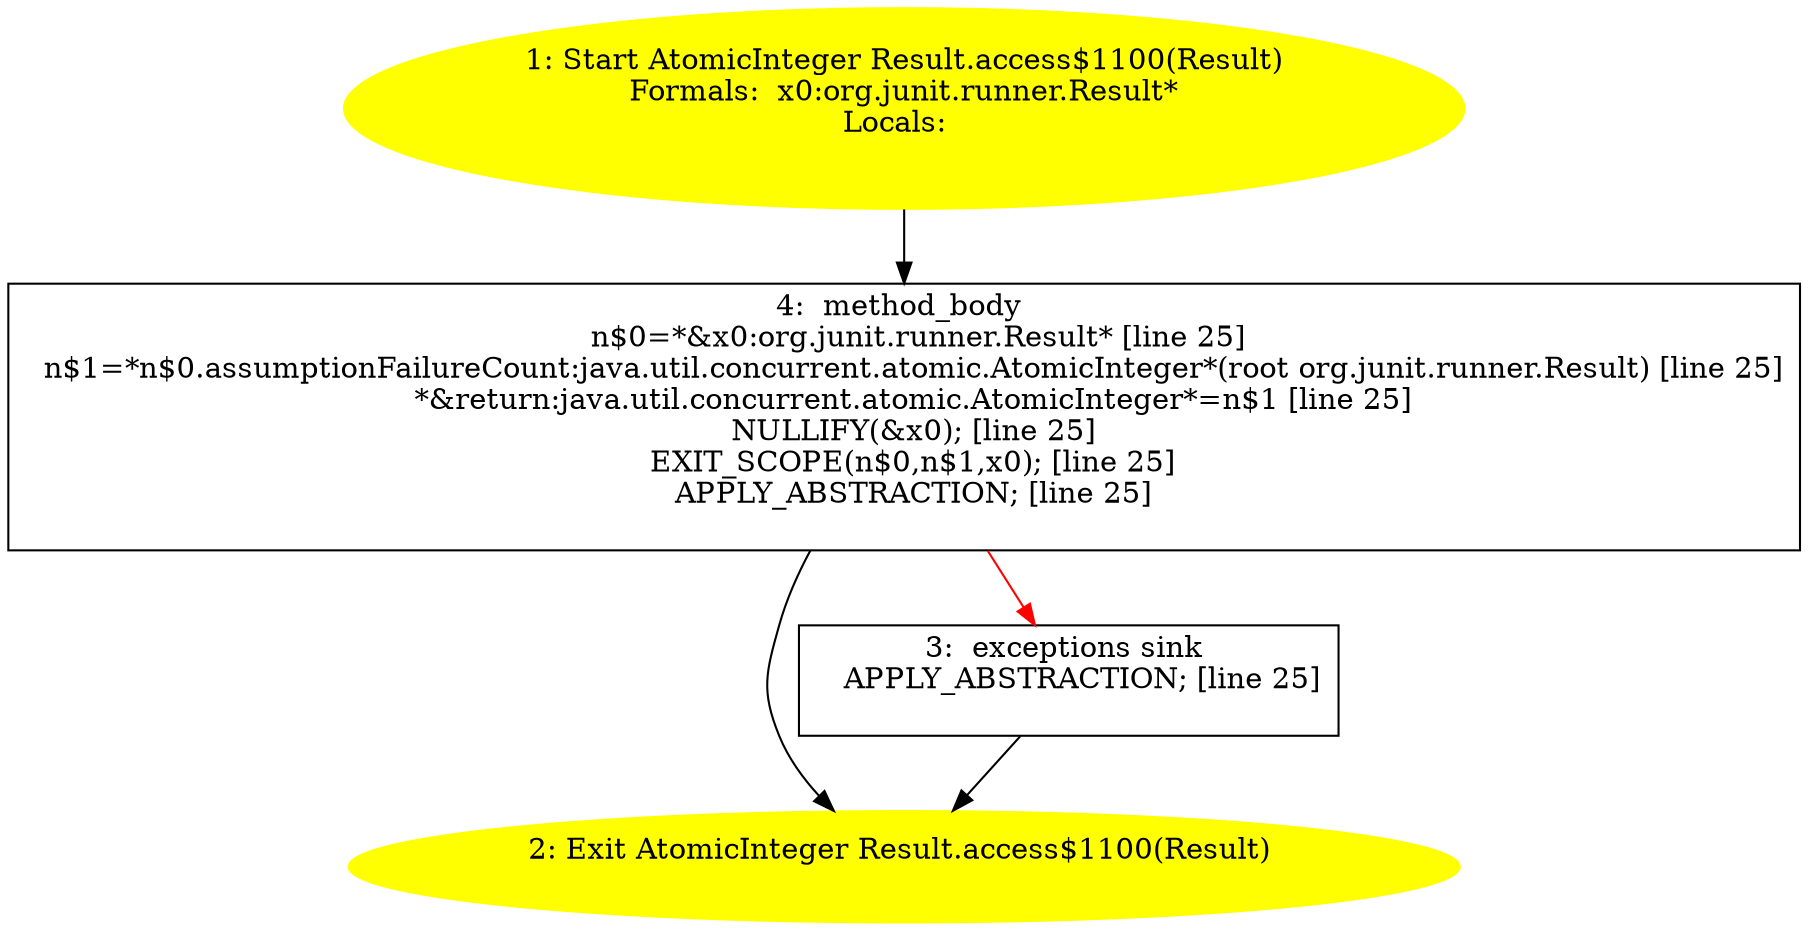 /* @generated */
digraph cfg {
"org.junit.runner.Result.access$1100(org.junit.runner.Result):java.util.concurrent.atomic.AtomicInteg.0bee25f2a633cca0092d93601c5489d1_1" [label="1: Start AtomicInteger Result.access$1100(Result)\nFormals:  x0:org.junit.runner.Result*\nLocals:  \n  " color=yellow style=filled]
	

	 "org.junit.runner.Result.access$1100(org.junit.runner.Result):java.util.concurrent.atomic.AtomicInteg.0bee25f2a633cca0092d93601c5489d1_1" -> "org.junit.runner.Result.access$1100(org.junit.runner.Result):java.util.concurrent.atomic.AtomicInteg.0bee25f2a633cca0092d93601c5489d1_4" ;
"org.junit.runner.Result.access$1100(org.junit.runner.Result):java.util.concurrent.atomic.AtomicInteg.0bee25f2a633cca0092d93601c5489d1_2" [label="2: Exit AtomicInteger Result.access$1100(Result) \n  " color=yellow style=filled]
	

"org.junit.runner.Result.access$1100(org.junit.runner.Result):java.util.concurrent.atomic.AtomicInteg.0bee25f2a633cca0092d93601c5489d1_3" [label="3:  exceptions sink \n   APPLY_ABSTRACTION; [line 25]\n " shape="box"]
	

	 "org.junit.runner.Result.access$1100(org.junit.runner.Result):java.util.concurrent.atomic.AtomicInteg.0bee25f2a633cca0092d93601c5489d1_3" -> "org.junit.runner.Result.access$1100(org.junit.runner.Result):java.util.concurrent.atomic.AtomicInteg.0bee25f2a633cca0092d93601c5489d1_2" ;
"org.junit.runner.Result.access$1100(org.junit.runner.Result):java.util.concurrent.atomic.AtomicInteg.0bee25f2a633cca0092d93601c5489d1_4" [label="4:  method_body \n   n$0=*&x0:org.junit.runner.Result* [line 25]\n  n$1=*n$0.assumptionFailureCount:java.util.concurrent.atomic.AtomicInteger*(root org.junit.runner.Result) [line 25]\n  *&return:java.util.concurrent.atomic.AtomicInteger*=n$1 [line 25]\n  NULLIFY(&x0); [line 25]\n  EXIT_SCOPE(n$0,n$1,x0); [line 25]\n  APPLY_ABSTRACTION; [line 25]\n " shape="box"]
	

	 "org.junit.runner.Result.access$1100(org.junit.runner.Result):java.util.concurrent.atomic.AtomicInteg.0bee25f2a633cca0092d93601c5489d1_4" -> "org.junit.runner.Result.access$1100(org.junit.runner.Result):java.util.concurrent.atomic.AtomicInteg.0bee25f2a633cca0092d93601c5489d1_2" ;
	 "org.junit.runner.Result.access$1100(org.junit.runner.Result):java.util.concurrent.atomic.AtomicInteg.0bee25f2a633cca0092d93601c5489d1_4" -> "org.junit.runner.Result.access$1100(org.junit.runner.Result):java.util.concurrent.atomic.AtomicInteg.0bee25f2a633cca0092d93601c5489d1_3" [color="red" ];
}
